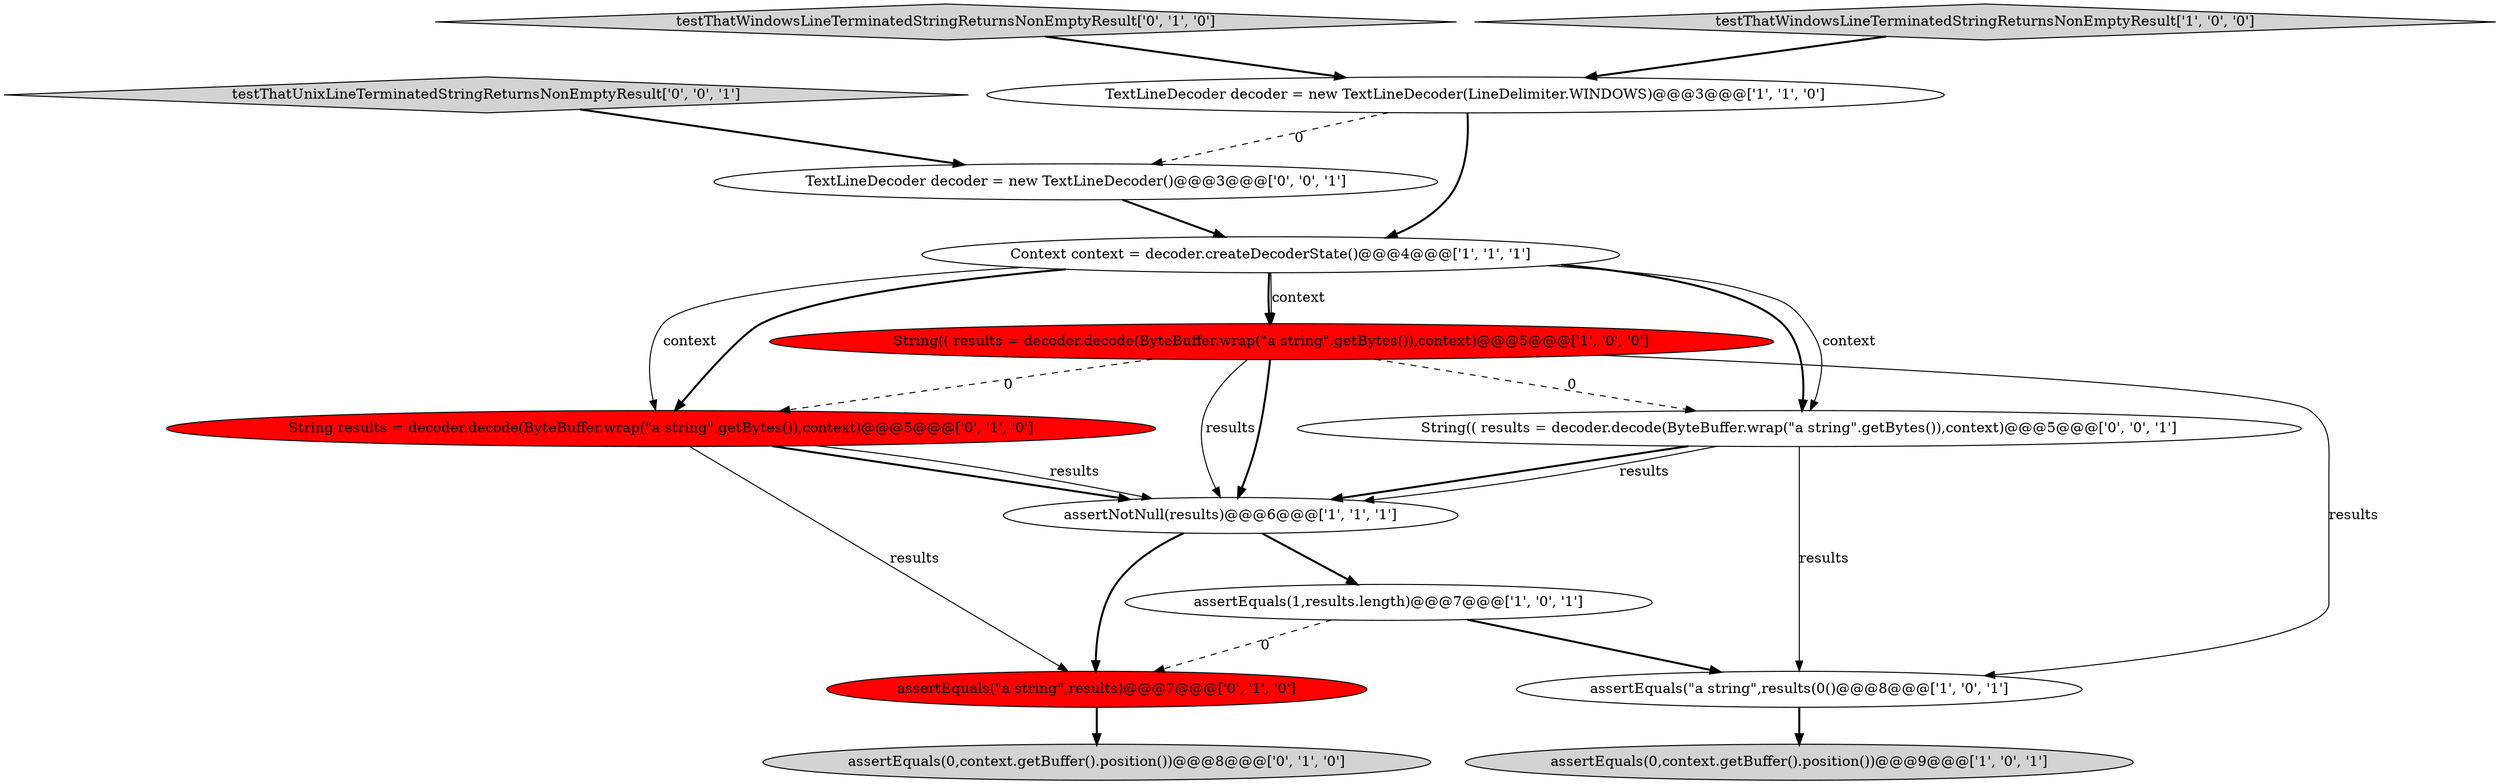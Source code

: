 digraph {
10 [style = filled, label = "String results = decoder.decode(ByteBuffer.wrap(\"a string\".getBytes()),context)@@@5@@@['0', '1', '0']", fillcolor = red, shape = ellipse image = "AAA1AAABBB2BBB"];
1 [style = filled, label = "assertEquals(0,context.getBuffer().position())@@@9@@@['1', '0', '1']", fillcolor = lightgray, shape = ellipse image = "AAA0AAABBB1BBB"];
6 [style = filled, label = "Context context = decoder.createDecoderState()@@@4@@@['1', '1', '1']", fillcolor = white, shape = ellipse image = "AAA0AAABBB1BBB"];
9 [style = filled, label = "testThatWindowsLineTerminatedStringReturnsNonEmptyResult['0', '1', '0']", fillcolor = lightgray, shape = diamond image = "AAA0AAABBB2BBB"];
11 [style = filled, label = "assertEquals(\"a string\",results)@@@7@@@['0', '1', '0']", fillcolor = red, shape = ellipse image = "AAA1AAABBB2BBB"];
8 [style = filled, label = "assertEquals(0,context.getBuffer().position())@@@8@@@['0', '1', '0']", fillcolor = lightgray, shape = ellipse image = "AAA0AAABBB2BBB"];
4 [style = filled, label = "assertEquals(1,results.length)@@@7@@@['1', '0', '1']", fillcolor = white, shape = ellipse image = "AAA0AAABBB1BBB"];
7 [style = filled, label = "assertNotNull(results)@@@6@@@['1', '1', '1']", fillcolor = white, shape = ellipse image = "AAA0AAABBB1BBB"];
13 [style = filled, label = "TextLineDecoder decoder = new TextLineDecoder()@@@3@@@['0', '0', '1']", fillcolor = white, shape = ellipse image = "AAA0AAABBB3BBB"];
14 [style = filled, label = "String(( results = decoder.decode(ByteBuffer.wrap(\"a string\".getBytes()),context)@@@5@@@['0', '0', '1']", fillcolor = white, shape = ellipse image = "AAA0AAABBB3BBB"];
3 [style = filled, label = "String(( results = decoder.decode(ByteBuffer.wrap(\"a string\".getBytes()),context)@@@5@@@['1', '0', '0']", fillcolor = red, shape = ellipse image = "AAA1AAABBB1BBB"];
2 [style = filled, label = "testThatWindowsLineTerminatedStringReturnsNonEmptyResult['1', '0', '0']", fillcolor = lightgray, shape = diamond image = "AAA0AAABBB1BBB"];
12 [style = filled, label = "testThatUnixLineTerminatedStringReturnsNonEmptyResult['0', '0', '1']", fillcolor = lightgray, shape = diamond image = "AAA0AAABBB3BBB"];
5 [style = filled, label = "assertEquals(\"a string\",results(0()@@@8@@@['1', '0', '1']", fillcolor = white, shape = ellipse image = "AAA0AAABBB1BBB"];
0 [style = filled, label = "TextLineDecoder decoder = new TextLineDecoder(LineDelimiter.WINDOWS)@@@3@@@['1', '1', '0']", fillcolor = white, shape = ellipse image = "AAA0AAABBB1BBB"];
6->3 [style = bold, label=""];
10->11 [style = solid, label="results"];
14->5 [style = solid, label="results"];
7->11 [style = bold, label=""];
9->0 [style = bold, label=""];
0->6 [style = bold, label=""];
3->7 [style = solid, label="results"];
7->4 [style = bold, label=""];
10->7 [style = bold, label=""];
14->7 [style = bold, label=""];
6->14 [style = bold, label=""];
12->13 [style = bold, label=""];
5->1 [style = bold, label=""];
10->7 [style = solid, label="results"];
2->0 [style = bold, label=""];
3->7 [style = bold, label=""];
6->3 [style = solid, label="context"];
3->5 [style = solid, label="results"];
6->10 [style = bold, label=""];
0->13 [style = dashed, label="0"];
11->8 [style = bold, label=""];
6->10 [style = solid, label="context"];
3->10 [style = dashed, label="0"];
14->7 [style = solid, label="results"];
13->6 [style = bold, label=""];
4->11 [style = dashed, label="0"];
3->14 [style = dashed, label="0"];
4->5 [style = bold, label=""];
6->14 [style = solid, label="context"];
}
